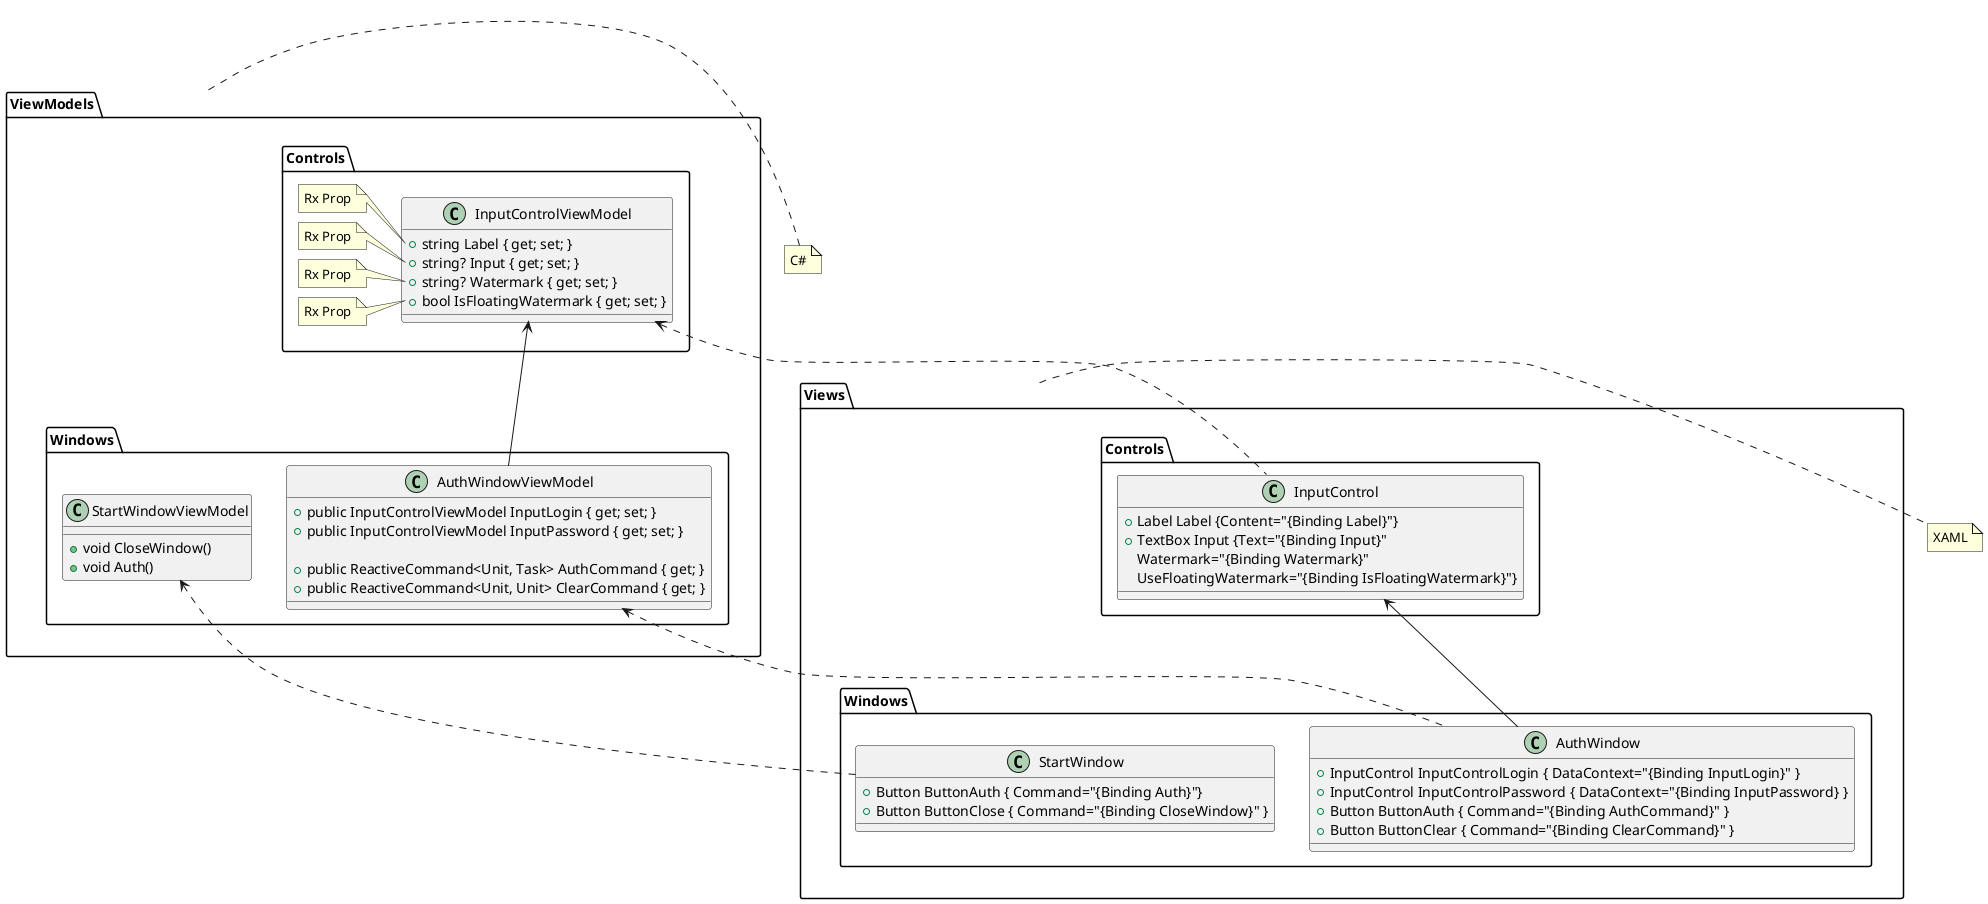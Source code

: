 ﻿@startuml

package Views {
    package Windows {
        class StartWindow {
            + Button ButtonAuth { Command="{Binding Auth}"}
            + Button ButtonClose { Command="{Binding CloseWindow}" }         
        } 
        class AuthWindow {
            + InputControl InputControlLogin { DataContext="{Binding InputLogin}" }
            + InputControl InputControlPassword { DataContext="{Binding InputPassword} }
            + Button ButtonAuth { Command="{Binding AuthCommand}" }
            + Button ButtonClear { Command="{Binding ClearCommand}" }
        }
    }
    
    package Controls {
        class InputControl {
            + Label Label {Content="{Binding Label}"}
            + TextBox Input {Text="{Binding Input}"
                      Watermark="{Binding Watermark}"
                      UseFloatingWatermark="{Binding IsFloatingWatermark}"}
        }
    }
}  
note right of Views : XAML

package ViewModels {
    package Controls {
        class InputControlViewModel {
            + string Label { get; set; }
            + string? Input { get; set; }
            + string? Watermark { get; set; }
            + bool IsFloatingWatermark { get; set; }
        }
    note left of InputControlViewModel::Label 
    Rx Prop
    end note
    note left of InputControlViewModel::Input 
    Rx Prop
    end note
    note left of InputControlViewModel::Watermark 
    Rx Prop
    end note
    note left of InputControlViewModel::IsFloatingWatermark 
    Rx Prop
    end note
    
    }
    package Windows {
        class StartWindowViewModel {
            + void CloseWindow()
            + void Auth()
        }
        class AuthWindowViewModel {
            + public InputControlViewModel InputLogin { get; set; }
            + public InputControlViewModel InputPassword { get; set; }
            
            + public ReactiveCommand<Unit, Task> AuthCommand { get; }
            + public ReactiveCommand<Unit, Unit> ClearCommand { get; }
        }
    }
}
note left of ViewModels 
C#
end note


InputControlViewModel <.. InputControl

AuthWindowViewModel <.. AuthWindow
StartWindowViewModel <.. StartWindow

InputControl <-- AuthWindow
InputControlViewModel <-- AuthWindowViewModel
@enduml